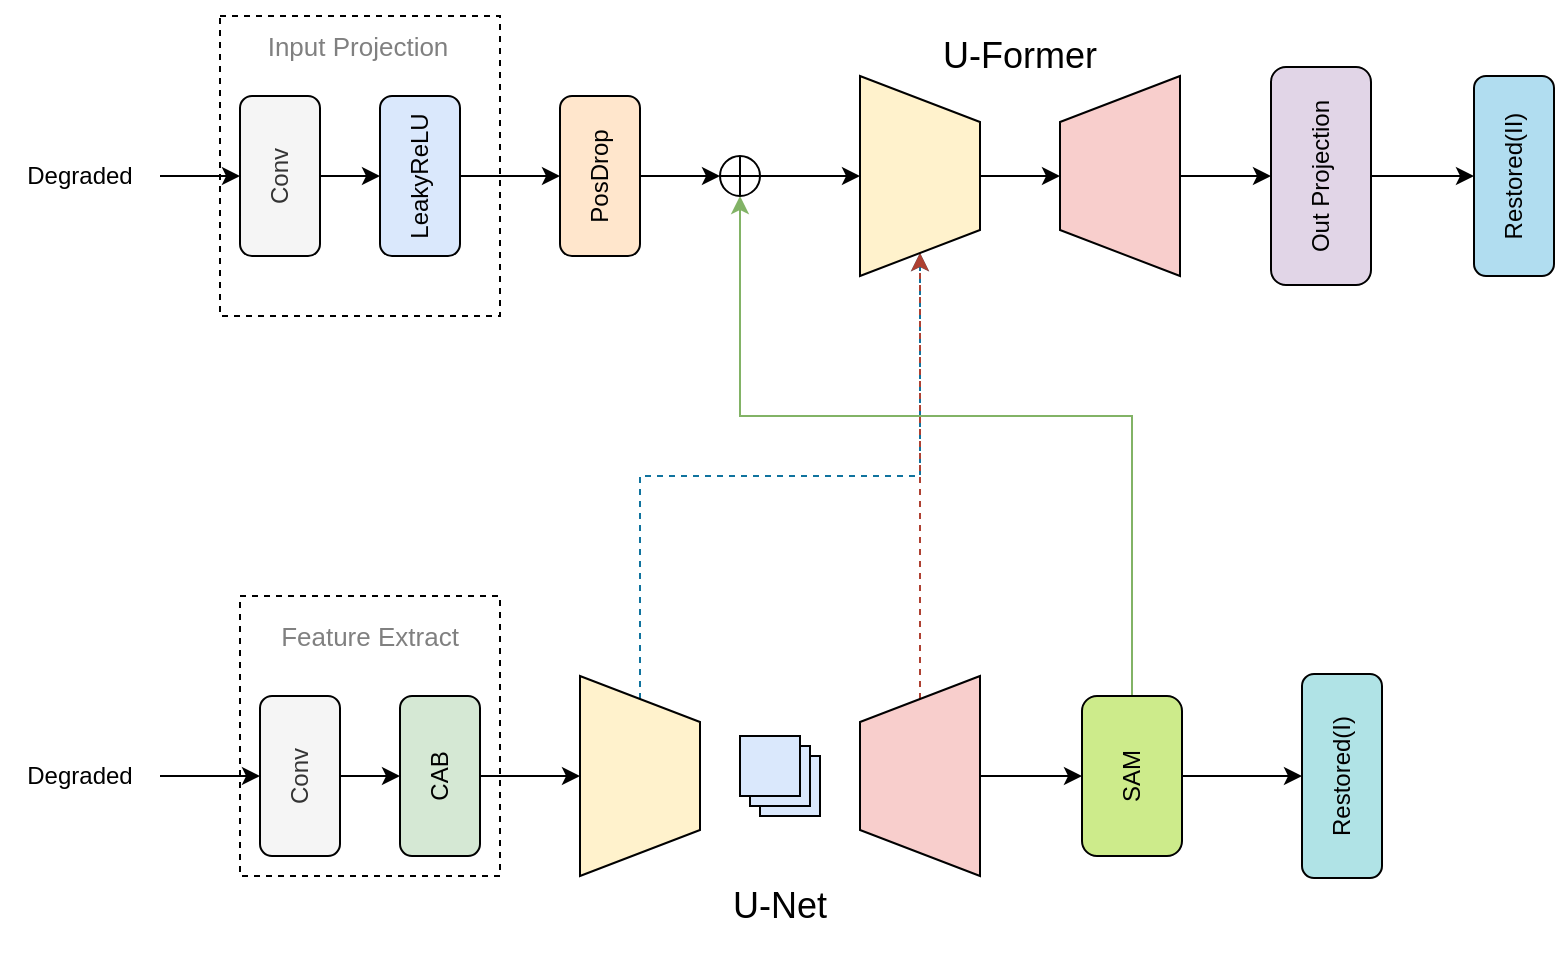 <mxfile version="15.6.5" type="github">
  <diagram id="py5yeUaVm4n7BHrZ4ISx" name="第 1 页">
    <mxGraphModel dx="1038" dy="547" grid="1" gridSize="10" guides="1" tooltips="1" connect="1" arrows="1" fold="1" page="1" pageScale="1" pageWidth="827" pageHeight="1169" math="0" shadow="0">
      <root>
        <mxCell id="0" />
        <mxCell id="1" parent="0" />
        <mxCell id="Ckwlon2BifFLdE8AZgkC-35" value="&lt;pre style=&quot;background-color: rgb(255 , 255 , 255) ; font-family: &amp;quot;jetbrains mono&amp;quot; , monospace ; font-size: 10px&quot;&gt;&lt;br&gt;&lt;/pre&gt;" style="rounded=0;whiteSpace=wrap;html=1;verticalAlign=top;fillColor=none;align=center;dashed=1;strokeColor=#000000;fontColor=default;" parent="1" vertex="1">
          <mxGeometry x="130" y="580" width="140" height="150" as="geometry" />
        </mxCell>
        <mxCell id="Ckwlon2BifFLdE8AZgkC-6" value="&lt;pre style=&quot;background-color: rgb(255 , 255 , 255) ; font-family: &amp;quot;jetbrains mono&amp;quot; , monospace ; font-size: 10px&quot;&gt;&lt;br&gt;&lt;/pre&gt;" style="rounded=0;whiteSpace=wrap;html=1;verticalAlign=top;fillColor=none;align=center;dashed=1;strokeColor=#000000;fontColor=default;" parent="1" vertex="1">
          <mxGeometry x="140" y="870" width="130" height="140" as="geometry" />
        </mxCell>
        <mxCell id="Ckwlon2BifFLdE8AZgkC-3" value="" style="edgeStyle=orthogonalEdgeStyle;rounded=0;orthogonalLoop=1;jettySize=auto;html=1;" parent="1" source="Ckwlon2BifFLdE8AZgkC-1" target="Ckwlon2BifFLdE8AZgkC-2" edge="1">
          <mxGeometry relative="1" as="geometry" />
        </mxCell>
        <mxCell id="Ckwlon2BifFLdE8AZgkC-1" value="Degraded" style="rounded=0;whiteSpace=wrap;html=1;fillColor=none;strokeColor=none;fontColor=default;" parent="1" vertex="1">
          <mxGeometry x="20" y="940" width="80" height="40" as="geometry" />
        </mxCell>
        <mxCell id="Ckwlon2BifFLdE8AZgkC-5" style="edgeStyle=orthogonalEdgeStyle;rounded=0;orthogonalLoop=1;jettySize=auto;html=1;exitX=0.5;exitY=1;exitDx=0;exitDy=0;entryX=0.5;entryY=0;entryDx=0;entryDy=0;" parent="1" source="Ckwlon2BifFLdE8AZgkC-2" target="Ckwlon2BifFLdE8AZgkC-4" edge="1">
          <mxGeometry relative="1" as="geometry" />
        </mxCell>
        <mxCell id="Ckwlon2BifFLdE8AZgkC-2" value="Conv" style="rounded=1;whiteSpace=wrap;html=1;rotation=-90;verticalAlign=middle;fillColor=#f5f5f5;strokeColor=#000000;fontColor=#333333;" parent="1" vertex="1">
          <mxGeometry x="130" y="940" width="80" height="40" as="geometry" />
        </mxCell>
        <mxCell id="Ckwlon2BifFLdE8AZgkC-9" style="edgeStyle=orthogonalEdgeStyle;rounded=0;orthogonalLoop=1;jettySize=auto;html=1;exitX=0.5;exitY=1;exitDx=0;exitDy=0;entryX=0.5;entryY=0;entryDx=0;entryDy=0;" parent="1" source="Ckwlon2BifFLdE8AZgkC-4" target="Ckwlon2BifFLdE8AZgkC-7" edge="1">
          <mxGeometry relative="1" as="geometry" />
        </mxCell>
        <mxCell id="Ckwlon2BifFLdE8AZgkC-4" value="CAB" style="rounded=1;whiteSpace=wrap;html=1;rotation=-90;verticalAlign=middle;fillColor=#d5e8d4;strokeColor=#000000;fontColor=default;" parent="1" vertex="1">
          <mxGeometry x="200" y="940" width="80" height="40" as="geometry" />
        </mxCell>
        <mxCell id="Ckwlon2BifFLdE8AZgkC-26" style="edgeStyle=orthogonalEdgeStyle;rounded=0;orthogonalLoop=1;jettySize=auto;html=1;exitX=1;exitY=0.5;exitDx=0;exitDy=0;fontColor=#FF170F;dashed=1;fillColor=#b1ddf0;strokeColor=#10739e;" parent="1" source="Ckwlon2BifFLdE8AZgkC-7" target="Ckwlon2BifFLdE8AZgkC-21" edge="1">
          <mxGeometry relative="1" as="geometry">
            <Array as="points">
              <mxPoint x="340" y="810" />
              <mxPoint x="480" y="810" />
            </Array>
          </mxGeometry>
        </mxCell>
        <mxCell id="Ckwlon2BifFLdE8AZgkC-7" value="" style="verticalLabelPosition=middle;verticalAlign=middle;html=1;shape=trapezoid;perimeter=trapezoidPerimeter;whiteSpace=wrap;size=0.23;arcSize=10;flipV=1;labelPosition=center;align=center;rotation=-90;fillColor=#fff2cc;strokeColor=#000000;fontColor=default;" parent="1" vertex="1">
          <mxGeometry x="290" y="930" width="100" height="60" as="geometry" />
        </mxCell>
        <mxCell id="Ckwlon2BifFLdE8AZgkC-14" value="" style="edgeStyle=orthogonalEdgeStyle;rounded=0;orthogonalLoop=1;jettySize=auto;html=1;" parent="1" source="Ckwlon2BifFLdE8AZgkC-8" target="Ckwlon2BifFLdE8AZgkC-10" edge="1">
          <mxGeometry relative="1" as="geometry" />
        </mxCell>
        <mxCell id="Ckwlon2BifFLdE8AZgkC-25" style="edgeStyle=orthogonalEdgeStyle;rounded=0;orthogonalLoop=1;jettySize=auto;html=1;exitX=0;exitY=0.5;exitDx=0;exitDy=0;entryX=0;entryY=0.5;entryDx=0;entryDy=0;fontColor=#FF170F;dashed=1;fillColor=#fad9d5;strokeColor=#ae4132;" parent="1" source="Ckwlon2BifFLdE8AZgkC-8" target="Ckwlon2BifFLdE8AZgkC-21" edge="1">
          <mxGeometry relative="1" as="geometry" />
        </mxCell>
        <mxCell id="Ckwlon2BifFLdE8AZgkC-8" value="" style="verticalLabelPosition=middle;verticalAlign=middle;html=1;shape=trapezoid;perimeter=trapezoidPerimeter;whiteSpace=wrap;size=0.23;arcSize=10;flipV=1;labelPosition=center;align=center;rotation=90;fillColor=#f8cecc;strokeColor=#000000;fontColor=default;" parent="1" vertex="1">
          <mxGeometry x="430" y="930" width="100" height="60" as="geometry" />
        </mxCell>
        <mxCell id="Ckwlon2BifFLdE8AZgkC-13" value="" style="edgeStyle=orthogonalEdgeStyle;rounded=0;orthogonalLoop=1;jettySize=auto;html=1;" parent="1" source="Ckwlon2BifFLdE8AZgkC-10" target="Ckwlon2BifFLdE8AZgkC-12" edge="1">
          <mxGeometry relative="1" as="geometry" />
        </mxCell>
        <mxCell id="Ckwlon2BifFLdE8AZgkC-59" style="edgeStyle=orthogonalEdgeStyle;rounded=0;orthogonalLoop=1;jettySize=auto;html=1;exitX=1;exitY=0.5;exitDx=0;exitDy=0;entryX=0.5;entryY=1;entryDx=0;entryDy=0;fontColor=#FF170F;fillColor=#d5e8d4;strokeColor=#82b366;gradientColor=#97d077;" parent="1" source="Ckwlon2BifFLdE8AZgkC-10" target="Ckwlon2BifFLdE8AZgkC-56" edge="1">
          <mxGeometry relative="1" as="geometry">
            <Array as="points">
              <mxPoint x="586" y="780" />
              <mxPoint x="390" y="780" />
            </Array>
          </mxGeometry>
        </mxCell>
        <mxCell id="Ckwlon2BifFLdE8AZgkC-10" value="SAM" style="rounded=1;whiteSpace=wrap;html=1;rotation=-90;verticalAlign=middle;fillColor=#cdeb8b;strokeColor=#000000;fontColor=default;" parent="1" vertex="1">
          <mxGeometry x="546" y="935" width="80" height="50" as="geometry" />
        </mxCell>
        <mxCell id="Ckwlon2BifFLdE8AZgkC-12" value="Restored(I)" style="rounded=1;whiteSpace=wrap;html=1;rotation=-90;verticalAlign=middle;fillColor=#b0e3e6;strokeColor=#000000;fontColor=default;" parent="1" vertex="1">
          <mxGeometry x="640" y="940" width="102" height="40" as="geometry" />
        </mxCell>
        <mxCell id="Ckwlon2BifFLdE8AZgkC-15" value="" style="verticalLabelPosition=bottom;verticalAlign=top;html=1;shape=mxgraph.basic.layered_rect;dx=10;outlineConnect=0;fillColor=#dae8fc;strokeColor=#000000;fontColor=default;" parent="1" vertex="1">
          <mxGeometry x="390" y="940" width="40" height="40" as="geometry" />
        </mxCell>
        <mxCell id="Ckwlon2BifFLdE8AZgkC-18" value="&lt;h2&gt;&lt;span style=&quot;font-weight: normal&quot;&gt;U-Net&lt;/span&gt;&lt;/h2&gt;" style="text;html=1;strokeColor=none;fillColor=none;align=center;verticalAlign=middle;whiteSpace=wrap;rounded=0;" parent="1" vertex="1">
          <mxGeometry x="360" y="1010" width="100" height="30" as="geometry" />
        </mxCell>
        <mxCell id="Ckwlon2BifFLdE8AZgkC-20" value="&lt;h3&gt;&lt;font color=&quot;#808080&quot; style=&quot;font-weight: normal ; font-size: 13px&quot;&gt;Feature Extract&lt;/font&gt;&lt;/h3&gt;" style="text;html=1;strokeColor=none;fillColor=none;align=center;verticalAlign=middle;whiteSpace=wrap;rounded=0;fontColor=#FF170F;" parent="1" vertex="1">
          <mxGeometry x="140" y="880" width="130" height="20" as="geometry" />
        </mxCell>
        <mxCell id="Ckwlon2BifFLdE8AZgkC-24" value="" style="edgeStyle=orthogonalEdgeStyle;rounded=0;orthogonalLoop=1;jettySize=auto;html=1;fontColor=#FF170F;" parent="1" source="Ckwlon2BifFLdE8AZgkC-21" target="Ckwlon2BifFLdE8AZgkC-22" edge="1">
          <mxGeometry relative="1" as="geometry" />
        </mxCell>
        <mxCell id="Ckwlon2BifFLdE8AZgkC-21" value="" style="verticalLabelPosition=middle;verticalAlign=middle;html=1;shape=trapezoid;perimeter=trapezoidPerimeter;whiteSpace=wrap;size=0.23;arcSize=10;flipV=1;labelPosition=center;align=center;rotation=-90;fillColor=#fff2cc;strokeColor=#000000;fontColor=default;" parent="1" vertex="1">
          <mxGeometry x="430" y="630" width="100" height="60" as="geometry" />
        </mxCell>
        <mxCell id="Ckwlon2BifFLdE8AZgkC-66" value="" style="edgeStyle=orthogonalEdgeStyle;rounded=0;orthogonalLoop=1;jettySize=auto;html=1;fontColor=#FF170F;" parent="1" source="Ckwlon2BifFLdE8AZgkC-22" target="Ckwlon2BifFLdE8AZgkC-65" edge="1">
          <mxGeometry relative="1" as="geometry" />
        </mxCell>
        <mxCell id="Ckwlon2BifFLdE8AZgkC-22" value="" style="verticalLabelPosition=middle;verticalAlign=middle;html=1;shape=trapezoid;perimeter=trapezoidPerimeter;whiteSpace=wrap;size=0.23;arcSize=10;flipV=1;labelPosition=center;align=center;rotation=90;fillColor=#f8cecc;strokeColor=#000000;fontColor=default;" parent="1" vertex="1">
          <mxGeometry x="530" y="630" width="100" height="60" as="geometry" />
        </mxCell>
        <mxCell id="Ckwlon2BifFLdE8AZgkC-23" value="&lt;h2&gt;&lt;span style=&quot;font-weight: normal&quot;&gt;U-Former&lt;/span&gt;&lt;/h2&gt;" style="text;html=1;strokeColor=none;fillColor=none;align=center;verticalAlign=middle;whiteSpace=wrap;rounded=0;" parent="1" vertex="1">
          <mxGeometry x="480" y="585" width="100" height="30" as="geometry" />
        </mxCell>
        <mxCell id="Ckwlon2BifFLdE8AZgkC-50" value="" style="edgeStyle=orthogonalEdgeStyle;rounded=0;orthogonalLoop=1;jettySize=auto;html=1;fontColor=#FF170F;" parent="1" source="Ckwlon2BifFLdE8AZgkC-28" target="Ckwlon2BifFLdE8AZgkC-33" edge="1">
          <mxGeometry relative="1" as="geometry" />
        </mxCell>
        <mxCell id="Ckwlon2BifFLdE8AZgkC-28" value="Degraded" style="rounded=0;whiteSpace=wrap;html=1;fillColor=none;strokeColor=none;fontColor=default;" parent="1" vertex="1">
          <mxGeometry x="20" y="640" width="80" height="40" as="geometry" />
        </mxCell>
        <mxCell id="Ckwlon2BifFLdE8AZgkC-32" style="edgeStyle=orthogonalEdgeStyle;rounded=0;orthogonalLoop=1;jettySize=auto;html=1;exitX=0.5;exitY=1;exitDx=0;exitDy=0;entryX=0.5;entryY=0;entryDx=0;entryDy=0;" parent="1" source="Ckwlon2BifFLdE8AZgkC-33" target="Ckwlon2BifFLdE8AZgkC-34" edge="1">
          <mxGeometry relative="1" as="geometry" />
        </mxCell>
        <mxCell id="Ckwlon2BifFLdE8AZgkC-33" value="Conv" style="rounded=1;whiteSpace=wrap;html=1;rotation=-90;verticalAlign=middle;fillColor=#f5f5f5;strokeColor=#000000;fontColor=#333333;" parent="1" vertex="1">
          <mxGeometry x="120" y="640" width="80" height="40" as="geometry" />
        </mxCell>
        <mxCell id="Ckwlon2BifFLdE8AZgkC-51" style="edgeStyle=orthogonalEdgeStyle;rounded=0;orthogonalLoop=1;jettySize=auto;html=1;exitX=0.5;exitY=1;exitDx=0;exitDy=0;entryX=0.5;entryY=0;entryDx=0;entryDy=0;fontColor=#FF170F;" parent="1" source="Ckwlon2BifFLdE8AZgkC-34" target="Ckwlon2BifFLdE8AZgkC-36" edge="1">
          <mxGeometry relative="1" as="geometry" />
        </mxCell>
        <mxCell id="Ckwlon2BifFLdE8AZgkC-34" value="LeakyReLU" style="rounded=1;whiteSpace=wrap;html=1;rotation=-90;verticalAlign=middle;fillColor=#dae8fc;strokeColor=#000000;fontColor=default;" parent="1" vertex="1">
          <mxGeometry x="190" y="640" width="80" height="40" as="geometry" />
        </mxCell>
        <mxCell id="Ckwlon2BifFLdE8AZgkC-57" value="" style="edgeStyle=orthogonalEdgeStyle;rounded=0;orthogonalLoop=1;jettySize=auto;html=1;fontColor=#FF170F;" parent="1" source="Ckwlon2BifFLdE8AZgkC-36" target="Ckwlon2BifFLdE8AZgkC-56" edge="1">
          <mxGeometry relative="1" as="geometry" />
        </mxCell>
        <mxCell id="Ckwlon2BifFLdE8AZgkC-36" value="PosDrop" style="rounded=1;whiteSpace=wrap;html=1;rotation=-90;verticalAlign=middle;fillColor=#ffe6cc;strokeColor=#000000;fontColor=default;" parent="1" vertex="1">
          <mxGeometry x="280" y="640" width="80" height="40" as="geometry" />
        </mxCell>
        <mxCell id="Ckwlon2BifFLdE8AZgkC-53" value="&lt;h3&gt;&lt;span style=&quot;font-weight: normal&quot;&gt;&lt;font color=&quot;#808080&quot; style=&quot;font-size: 13px&quot;&gt;Input Projection&lt;/font&gt;&lt;/span&gt;&lt;/h3&gt;" style="text;html=1;strokeColor=none;fillColor=none;align=center;verticalAlign=middle;whiteSpace=wrap;rounded=0;fontColor=#FF170F;" parent="1" vertex="1">
          <mxGeometry x="134" y="585" width="130" height="20" as="geometry" />
        </mxCell>
        <mxCell id="Ckwlon2BifFLdE8AZgkC-58" value="" style="edgeStyle=orthogonalEdgeStyle;rounded=0;orthogonalLoop=1;jettySize=auto;html=1;fontColor=#FF170F;" parent="1" source="Ckwlon2BifFLdE8AZgkC-56" target="Ckwlon2BifFLdE8AZgkC-21" edge="1">
          <mxGeometry relative="1" as="geometry" />
        </mxCell>
        <mxCell id="Ckwlon2BifFLdE8AZgkC-56" value="" style="shape=orEllipse;perimeter=ellipsePerimeter;whiteSpace=wrap;html=1;backgroundOutline=1;fontColor=#FF170F;strokeColor=#000000;align=center;verticalAlign=top;" parent="1" vertex="1">
          <mxGeometry x="380" y="650" width="20" height="20" as="geometry" />
        </mxCell>
        <mxCell id="Ckwlon2BifFLdE8AZgkC-60" value="Restored(II)" style="rounded=1;whiteSpace=wrap;html=1;rotation=-90;verticalAlign=middle;fillColor=#b1ddf0;strokeColor=#000000;fontColor=default;" parent="1" vertex="1">
          <mxGeometry x="727" y="640" width="100" height="40" as="geometry" />
        </mxCell>
        <mxCell id="Ckwlon2BifFLdE8AZgkC-67" style="edgeStyle=orthogonalEdgeStyle;rounded=0;orthogonalLoop=1;jettySize=auto;html=1;exitX=0.5;exitY=1;exitDx=0;exitDy=0;entryX=0.5;entryY=0;entryDx=0;entryDy=0;fontColor=#FF170F;" parent="1" source="Ckwlon2BifFLdE8AZgkC-65" target="Ckwlon2BifFLdE8AZgkC-60" edge="1">
          <mxGeometry relative="1" as="geometry" />
        </mxCell>
        <mxCell id="Ckwlon2BifFLdE8AZgkC-65" value="Out Projection" style="rounded=1;whiteSpace=wrap;html=1;rotation=-90;verticalAlign=middle;fillColor=#e1d5e7;strokeColor=#000000;fontColor=default;" parent="1" vertex="1">
          <mxGeometry x="626" y="635" width="109" height="50" as="geometry" />
        </mxCell>
      </root>
    </mxGraphModel>
  </diagram>
</mxfile>
